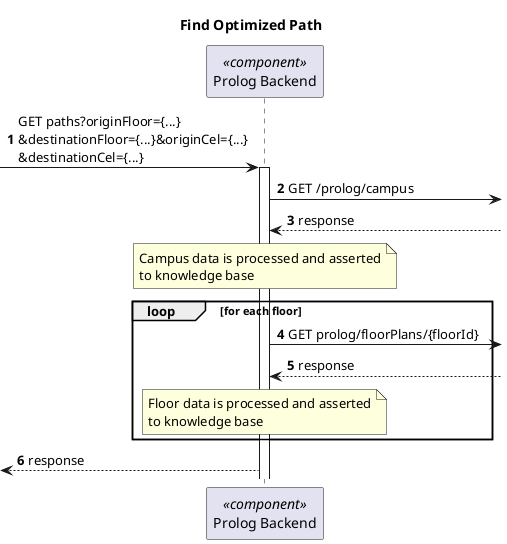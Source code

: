 @startuml Process View - Level 3

autonumber
skinparam packageStyle rect
skinparam defaultFontName JetBrains Mono

title Find Optimized Path

participant "Prolog Backend" as BE <<component>>

-> BE: GET paths?originFloor={...}\n&destinationFloor={...}&originCel={...}\n&destinationCel={...}

activate BE

BE -> : GET /prolog/campus

BE <--: response

note over BE
    Campus data is processed and asserted
    to knowledge base
end note

loop for each floor
    BE -> : GET prolog/floorPlans/{floorId}

    BE <--: response

    note over BE
        Floor data is processed and asserted
        to knowledge base
    end note
end loop

<-- BE: response

@enduml